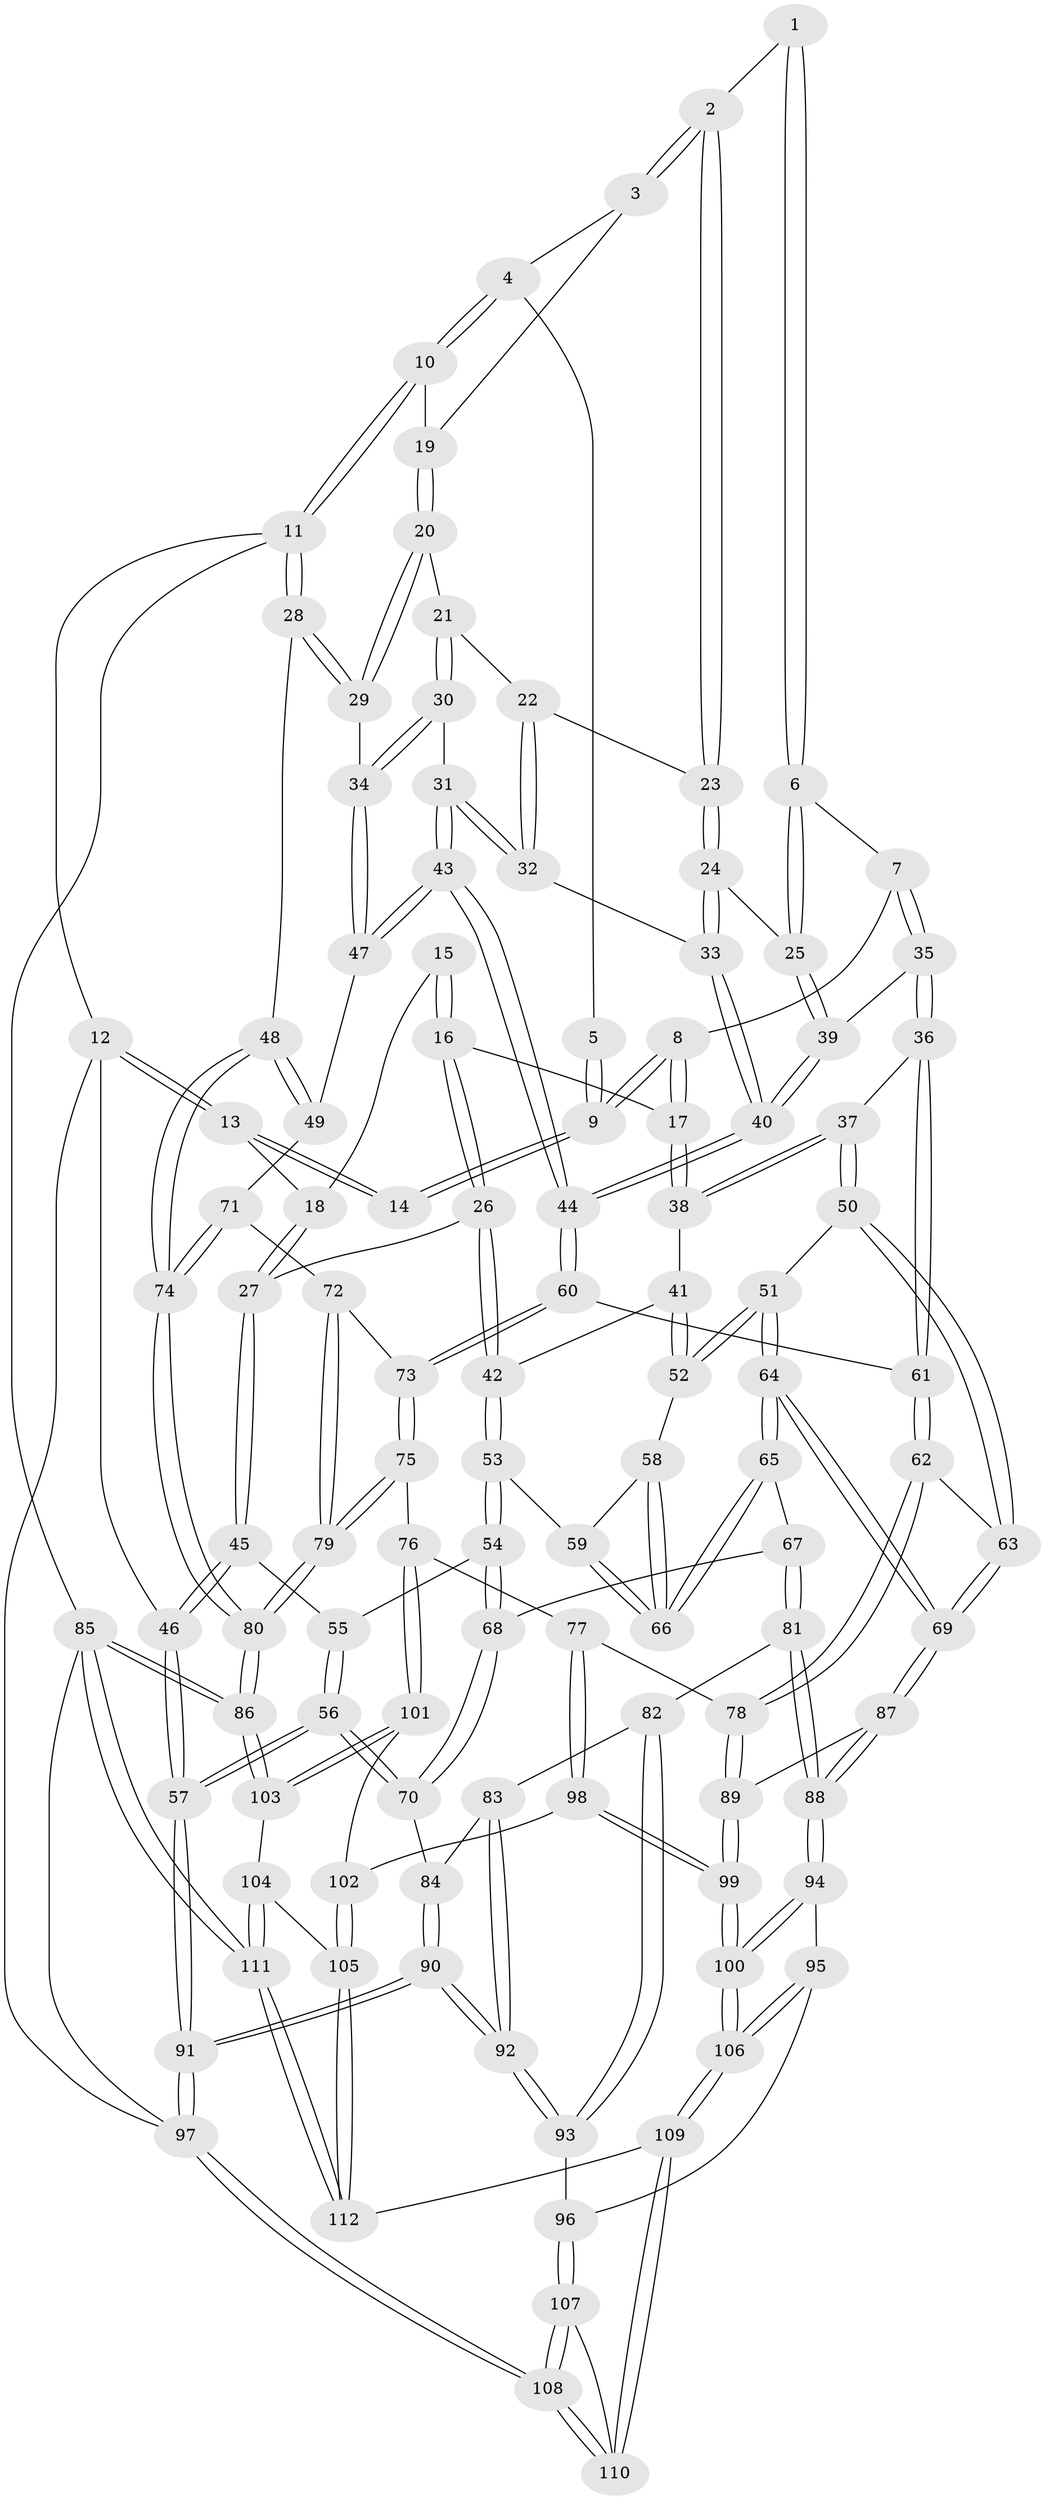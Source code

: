 // coarse degree distribution, {3: 0.2537313432835821, 5: 0.2835820895522388, 4: 0.3582089552238806, 6: 0.1044776119402985}
// Generated by graph-tools (version 1.1) at 2025/24/03/03/25 07:24:32]
// undirected, 112 vertices, 277 edges
graph export_dot {
graph [start="1"]
  node [color=gray90,style=filled];
  1 [pos="+0.669403971309582+0"];
  2 [pos="+0.8133822447387005+0.09795157822513419"];
  3 [pos="+0.8212536158055138+0.09083081712650475"];
  4 [pos="+1+0"];
  5 [pos="+0.5984765734603545+0"];
  6 [pos="+0.6920839412718902+0.15400463057518135"];
  7 [pos="+0.5327049297158514+0.1369916730153281"];
  8 [pos="+0.44629525176929863+0.031068219627864317"];
  9 [pos="+0.4793146233684471+0"];
  10 [pos="+1+0"];
  11 [pos="+1+0"];
  12 [pos="+0+0"];
  13 [pos="+0+0"];
  14 [pos="+0.06090743306620307+0"];
  15 [pos="+0.2034895048224505+0.040425259327689846"];
  16 [pos="+0.32919968131772825+0.12477651584675531"];
  17 [pos="+0.3536009819515865+0.11750129975637545"];
  18 [pos="+0.11004890969652183+0.13196000800759425"];
  19 [pos="+0.9351032999827508+0.11944150861122534"];
  20 [pos="+0.9504299019026319+0.1717430890125038"];
  21 [pos="+0.8938120345002539+0.1904981125382477"];
  22 [pos="+0.8922149366839894+0.19022343187639273"];
  23 [pos="+0.7926899782557684+0.13816266268023816"];
  24 [pos="+0.7833321031674917+0.14621983169262692"];
  25 [pos="+0.6984700760210392+0.15853136878588728"];
  26 [pos="+0.1957369846099914+0.23254820066126555"];
  27 [pos="+0.12692565926709898+0.20531923705090382"];
  28 [pos="+1+0.23930608338353904"];
  29 [pos="+1+0.21898245596262472"];
  30 [pos="+0.8971324809997364+0.2536240057968399"];
  31 [pos="+0.8626158778170065+0.26560258891783606"];
  32 [pos="+0.8436042330734684+0.24647632246767034"];
  33 [pos="+0.8058594654429398+0.22970035364100358"];
  34 [pos="+0.944383301947928+0.27052553516019673"];
  35 [pos="+0.5402200961834568+0.31485344046830577"];
  36 [pos="+0.5019979171383856+0.36409769567439404"];
  37 [pos="+0.4807400909722183+0.37059334068850613"];
  38 [pos="+0.4006024803641114+0.2792301683298799"];
  39 [pos="+0.6770769453913504+0.2900488083975662"];
  40 [pos="+0.7458772076006173+0.3426022238482335"];
  41 [pos="+0.31541075399348645+0.2962559374498861"];
  42 [pos="+0.21298239054455487+0.2883982087025276"];
  43 [pos="+0.8427450262014811+0.44536517956806093"];
  44 [pos="+0.8064505113234578+0.4510450152317603"];
  45 [pos="+0+0.2637815635905864"];
  46 [pos="+0+0.2770502834444872"];
  47 [pos="+0.8830050693317455+0.447463880015712"];
  48 [pos="+1+0.4888527483256744"];
  49 [pos="+0.9113922398657102+0.4565911885505532"];
  50 [pos="+0.4128878683808645+0.44408712162225206"];
  51 [pos="+0.4013299337481201+0.4469200450730397"];
  52 [pos="+0.3896087818941118+0.44583719870850347"];
  53 [pos="+0.21181725922408942+0.43152524288762806"];
  54 [pos="+0.16987427692321197+0.4500799426955171"];
  55 [pos="+0.06835997923679214+0.36020050389958935"];
  56 [pos="+0+0.5868125210971239"];
  57 [pos="+0+0.5861750490229528"];
  58 [pos="+0.3798250321564989+0.44567888236881625"];
  59 [pos="+0.231558862284162+0.44023911859075343"];
  60 [pos="+0.7599762566651828+0.49701403867325455"];
  61 [pos="+0.6886364705511709+0.5229729438388256"];
  62 [pos="+0.5937009089400123+0.6551300663361153"];
  63 [pos="+0.4718032016625706+0.546424506661804"];
  64 [pos="+0.3203432226414116+0.6976789963354787"];
  65 [pos="+0.2877287247603564+0.6686794210559825"];
  66 [pos="+0.27769679102897865+0.6225743019688283"];
  67 [pos="+0.13746960456859686+0.6314560653154414"];
  68 [pos="+0.037198712809407286+0.5740690597168583"];
  69 [pos="+0.32561241890016623+0.7068918663250684"];
  70 [pos="+0+0.5926153807333476"];
  71 [pos="+0.9082898541477361+0.6198207714668436"];
  72 [pos="+0.8582398239458153+0.6610242863122224"];
  73 [pos="+0.81712359830621+0.640075695948673"];
  74 [pos="+1+0.8433577298962804"];
  75 [pos="+0.721214708808761+0.794339375368545"];
  76 [pos="+0.7009840181135155+0.7953180995171949"];
  77 [pos="+0.6155635294961633+0.7113735424949377"];
  78 [pos="+0.5932524515856201+0.658409315203338"];
  79 [pos="+1+0.8765325674684789"];
  80 [pos="+1+1"];
  81 [pos="+0.168559331715479+0.7778414060402239"];
  82 [pos="+0.12549036147480372+0.7889800401128303"];
  83 [pos="+0.0779693888041942+0.7554398153288853"];
  84 [pos="+0.07405389551697186+0.7523790336292248"];
  85 [pos="+1+1"];
  86 [pos="+1+1"];
  87 [pos="+0.3323111288896586+0.7252051401757058"];
  88 [pos="+0.2368150755960627+0.7870186293212116"];
  89 [pos="+0.3390763741668243+0.7294655319675751"];
  90 [pos="+0+0.9644982027163292"];
  91 [pos="+0+1"];
  92 [pos="+0.03872899183546003+0.9054570606112256"];
  93 [pos="+0.10294890128330056+0.8690826349556093"];
  94 [pos="+0.2229717670925798+0.8526462174163938"];
  95 [pos="+0.1817301646565202+0.8992628797047544"];
  96 [pos="+0.17957185435705678+0.8999620296961267"];
  97 [pos="+0+1"];
  98 [pos="+0.4662232154246698+0.8752148290295988"];
  99 [pos="+0.4197065896546169+0.8986483607917116"];
  100 [pos="+0.39526774980380297+1"];
  101 [pos="+0.7008174734624866+0.7957474731039171"];
  102 [pos="+0.5817478432086244+0.8872050302892408"];
  103 [pos="+0.6918918036956708+0.8964070781431316"];
  104 [pos="+0.6918100458824297+0.8968344095914493"];
  105 [pos="+0.5954782698554635+0.9633902665342452"];
  106 [pos="+0.3930394135976027+1"];
  107 [pos="+0.17921721560116663+0.9008920486264373"];
  108 [pos="+0+1"];
  109 [pos="+0.4003107219976393+1"];
  110 [pos="+0.1808639404974147+1"];
  111 [pos="+0.7766447154728495+1"];
  112 [pos="+0.49673171636101543+1"];
  1 -- 2;
  1 -- 6;
  1 -- 6;
  2 -- 3;
  2 -- 3;
  2 -- 23;
  2 -- 23;
  3 -- 4;
  3 -- 19;
  4 -- 5;
  4 -- 10;
  4 -- 10;
  5 -- 9;
  5 -- 9;
  6 -- 7;
  6 -- 25;
  6 -- 25;
  7 -- 8;
  7 -- 35;
  7 -- 35;
  8 -- 9;
  8 -- 9;
  8 -- 17;
  8 -- 17;
  9 -- 14;
  9 -- 14;
  10 -- 11;
  10 -- 11;
  10 -- 19;
  11 -- 12;
  11 -- 28;
  11 -- 28;
  11 -- 85;
  12 -- 13;
  12 -- 13;
  12 -- 46;
  12 -- 97;
  13 -- 14;
  13 -- 14;
  13 -- 18;
  15 -- 16;
  15 -- 16;
  15 -- 18;
  16 -- 17;
  16 -- 26;
  16 -- 26;
  17 -- 38;
  17 -- 38;
  18 -- 27;
  18 -- 27;
  19 -- 20;
  19 -- 20;
  20 -- 21;
  20 -- 29;
  20 -- 29;
  21 -- 22;
  21 -- 30;
  21 -- 30;
  22 -- 23;
  22 -- 32;
  22 -- 32;
  23 -- 24;
  23 -- 24;
  24 -- 25;
  24 -- 33;
  24 -- 33;
  25 -- 39;
  25 -- 39;
  26 -- 27;
  26 -- 42;
  26 -- 42;
  27 -- 45;
  27 -- 45;
  28 -- 29;
  28 -- 29;
  28 -- 48;
  29 -- 34;
  30 -- 31;
  30 -- 34;
  30 -- 34;
  31 -- 32;
  31 -- 32;
  31 -- 43;
  31 -- 43;
  32 -- 33;
  33 -- 40;
  33 -- 40;
  34 -- 47;
  34 -- 47;
  35 -- 36;
  35 -- 36;
  35 -- 39;
  36 -- 37;
  36 -- 61;
  36 -- 61;
  37 -- 38;
  37 -- 38;
  37 -- 50;
  37 -- 50;
  38 -- 41;
  39 -- 40;
  39 -- 40;
  40 -- 44;
  40 -- 44;
  41 -- 42;
  41 -- 52;
  41 -- 52;
  42 -- 53;
  42 -- 53;
  43 -- 44;
  43 -- 44;
  43 -- 47;
  43 -- 47;
  44 -- 60;
  44 -- 60;
  45 -- 46;
  45 -- 46;
  45 -- 55;
  46 -- 57;
  46 -- 57;
  47 -- 49;
  48 -- 49;
  48 -- 49;
  48 -- 74;
  48 -- 74;
  49 -- 71;
  50 -- 51;
  50 -- 63;
  50 -- 63;
  51 -- 52;
  51 -- 52;
  51 -- 64;
  51 -- 64;
  52 -- 58;
  53 -- 54;
  53 -- 54;
  53 -- 59;
  54 -- 55;
  54 -- 68;
  54 -- 68;
  55 -- 56;
  55 -- 56;
  56 -- 57;
  56 -- 57;
  56 -- 70;
  56 -- 70;
  57 -- 91;
  57 -- 91;
  58 -- 59;
  58 -- 66;
  58 -- 66;
  59 -- 66;
  59 -- 66;
  60 -- 61;
  60 -- 73;
  60 -- 73;
  61 -- 62;
  61 -- 62;
  62 -- 63;
  62 -- 78;
  62 -- 78;
  63 -- 69;
  63 -- 69;
  64 -- 65;
  64 -- 65;
  64 -- 69;
  64 -- 69;
  65 -- 66;
  65 -- 66;
  65 -- 67;
  67 -- 68;
  67 -- 81;
  67 -- 81;
  68 -- 70;
  68 -- 70;
  69 -- 87;
  69 -- 87;
  70 -- 84;
  71 -- 72;
  71 -- 74;
  71 -- 74;
  72 -- 73;
  72 -- 79;
  72 -- 79;
  73 -- 75;
  73 -- 75;
  74 -- 80;
  74 -- 80;
  75 -- 76;
  75 -- 79;
  75 -- 79;
  76 -- 77;
  76 -- 101;
  76 -- 101;
  77 -- 78;
  77 -- 98;
  77 -- 98;
  78 -- 89;
  78 -- 89;
  79 -- 80;
  79 -- 80;
  80 -- 86;
  80 -- 86;
  81 -- 82;
  81 -- 88;
  81 -- 88;
  82 -- 83;
  82 -- 93;
  82 -- 93;
  83 -- 84;
  83 -- 92;
  83 -- 92;
  84 -- 90;
  84 -- 90;
  85 -- 86;
  85 -- 86;
  85 -- 111;
  85 -- 111;
  85 -- 97;
  86 -- 103;
  86 -- 103;
  87 -- 88;
  87 -- 88;
  87 -- 89;
  88 -- 94;
  88 -- 94;
  89 -- 99;
  89 -- 99;
  90 -- 91;
  90 -- 91;
  90 -- 92;
  90 -- 92;
  91 -- 97;
  91 -- 97;
  92 -- 93;
  92 -- 93;
  93 -- 96;
  94 -- 95;
  94 -- 100;
  94 -- 100;
  95 -- 96;
  95 -- 106;
  95 -- 106;
  96 -- 107;
  96 -- 107;
  97 -- 108;
  97 -- 108;
  98 -- 99;
  98 -- 99;
  98 -- 102;
  99 -- 100;
  99 -- 100;
  100 -- 106;
  100 -- 106;
  101 -- 102;
  101 -- 103;
  101 -- 103;
  102 -- 105;
  102 -- 105;
  103 -- 104;
  104 -- 105;
  104 -- 111;
  104 -- 111;
  105 -- 112;
  105 -- 112;
  106 -- 109;
  106 -- 109;
  107 -- 108;
  107 -- 108;
  107 -- 110;
  108 -- 110;
  108 -- 110;
  109 -- 110;
  109 -- 110;
  109 -- 112;
  111 -- 112;
  111 -- 112;
}
